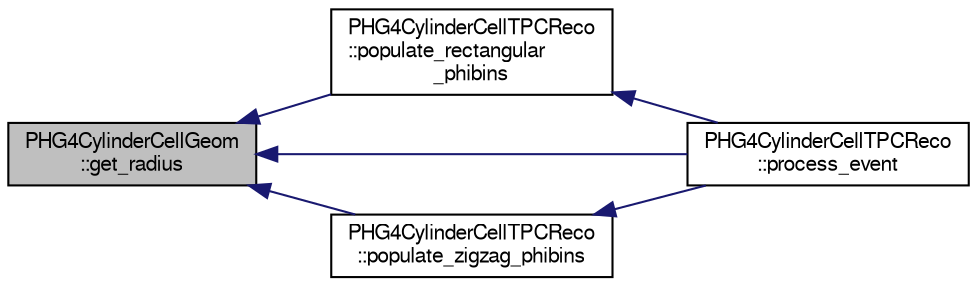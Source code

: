 digraph "PHG4CylinderCellGeom::get_radius"
{
  bgcolor="transparent";
  edge [fontname="FreeSans",fontsize="10",labelfontname="FreeSans",labelfontsize="10"];
  node [fontname="FreeSans",fontsize="10",shape=record];
  rankdir="LR";
  Node1 [label="PHG4CylinderCellGeom\l::get_radius",height=0.2,width=0.4,color="black", fillcolor="grey75", style="filled" fontcolor="black"];
  Node1 -> Node2 [dir="back",color="midnightblue",fontsize="10",style="solid",fontname="FreeSans"];
  Node2 [label="PHG4CylinderCellTPCReco\l::populate_rectangular\l_phibins",height=0.2,width=0.4,color="black",URL="$dc/d94/classPHG4CylinderCellTPCReco.html#ab3a1183c6e7c3b182ce3c13dbe9cf838"];
  Node2 -> Node3 [dir="back",color="midnightblue",fontsize="10",style="solid",fontname="FreeSans"];
  Node3 [label="PHG4CylinderCellTPCReco\l::process_event",height=0.2,width=0.4,color="black",URL="$dc/d94/classPHG4CylinderCellTPCReco.html#a75c377807a2b0585b5bad470cb2cf9f5",tooltip="event processing "];
  Node1 -> Node4 [dir="back",color="midnightblue",fontsize="10",style="solid",fontname="FreeSans"];
  Node4 [label="PHG4CylinderCellTPCReco\l::populate_zigzag_phibins",height=0.2,width=0.4,color="black",URL="$dc/d94/classPHG4CylinderCellTPCReco.html#a9c157e6a74acc71c07399d0881a253a0"];
  Node4 -> Node3 [dir="back",color="midnightblue",fontsize="10",style="solid",fontname="FreeSans"];
  Node1 -> Node3 [dir="back",color="midnightblue",fontsize="10",style="solid",fontname="FreeSans"];
}
